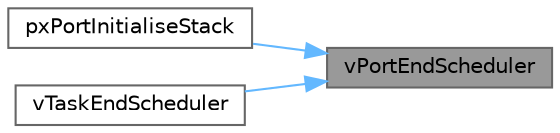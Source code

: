 digraph "vPortEndScheduler"
{
 // LATEX_PDF_SIZE
  bgcolor="transparent";
  edge [fontname=Helvetica,fontsize=10,labelfontname=Helvetica,labelfontsize=10];
  node [fontname=Helvetica,fontsize=10,shape=box,height=0.2,width=0.4];
  rankdir="RL";
  Node1 [id="Node000001",label="vPortEndScheduler",height=0.2,width=0.4,color="gray40", fillcolor="grey60", style="filled", fontcolor="black",tooltip="End the FreeRTOS scheduler."];
  Node1 -> Node2 [id="edge1_Node000001_Node000002",dir="back",color="steelblue1",style="solid",tooltip=" "];
  Node2 [id="Node000002",label="pxPortInitialiseStack",height=0.2,width=0.4,color="grey40", fillcolor="white", style="filled",URL="$_g_c_c_2_p_p_c405___xilinx_2port_8c.html#aec89de59377079f7dc6a71dfbefd9a6f",tooltip=" "];
  Node1 -> Node3 [id="edge2_Node000001_Node000003",dir="back",color="steelblue1",style="solid",tooltip=" "];
  Node3 [id="Node000003",label="vTaskEndScheduler",height=0.2,width=0.4,color="grey40", fillcolor="white", style="filled",URL="$tasks_8c.html#aeadc53d3d0d0ea3a6c7702a9eacbf452",tooltip=" "];
}
